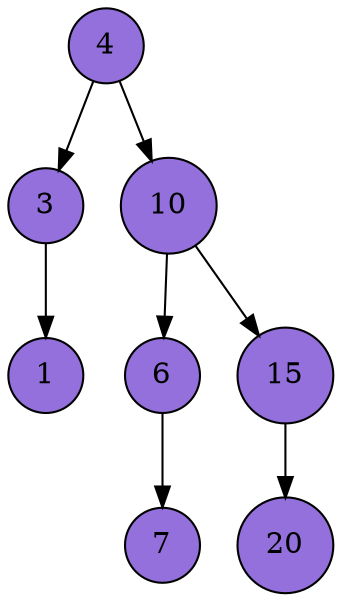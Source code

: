 digraph ArvoreBin {
node [shape=circle, style=filled, color=black, fillcolor="#9370DB"];
edge [color=black];
  4;
  4 -> 3;
  4 -> 10;
  3;
  3 -> 1;
  1;
  10;
  10 -> 6;
  10 -> 15;
  6;
  6 -> 7;
  7;
  15;
  15 -> 20;
  20;
}